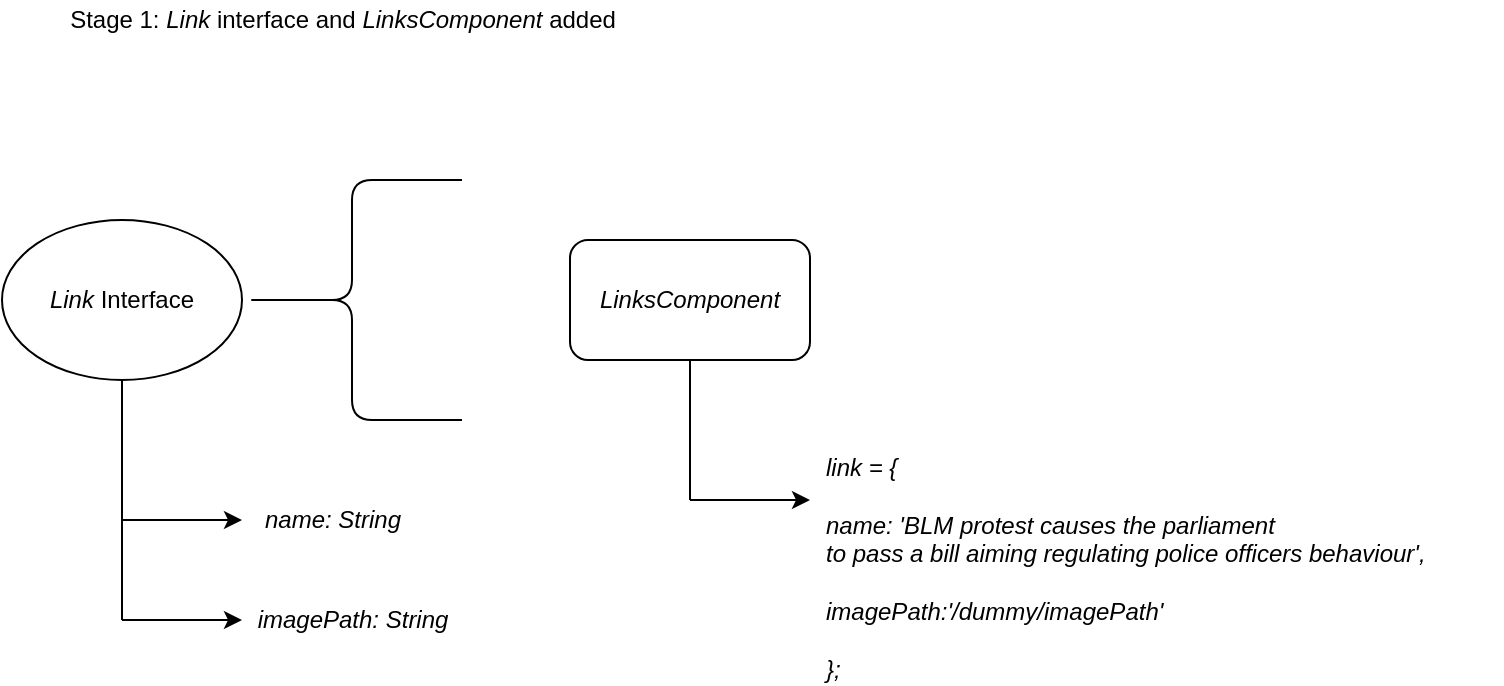 <mxfile version="14.6.10" type="github">
  <diagram id="c84FSs1QJycdeHYIc5h0" name="Page-1">
    <mxGraphModel dx="1492" dy="384" grid="1" gridSize="10" guides="1" tooltips="1" connect="1" arrows="1" fold="1" page="1" pageScale="1" pageWidth="827" pageHeight="1169" math="0" shadow="0">
      <root>
        <mxCell id="0" />
        <mxCell id="1" parent="0" />
        <mxCell id="6WloFLdq3ySwzS6vAKYb-1" value="&lt;i&gt;LinksComponent&lt;/i&gt;" style="rounded=1;whiteSpace=wrap;html=1;" vertex="1" parent="1">
          <mxGeometry x="277" y="720" width="120" height="60" as="geometry" />
        </mxCell>
        <mxCell id="6WloFLdq3ySwzS6vAKYb-2" value="&lt;i&gt;Link &lt;/i&gt;Interface" style="ellipse;whiteSpace=wrap;html=1;" vertex="1" parent="1">
          <mxGeometry x="-7" y="710" width="120" height="80" as="geometry" />
        </mxCell>
        <mxCell id="6WloFLdq3ySwzS6vAKYb-3" value="" style="endArrow=none;html=1;entryX=0.5;entryY=1;entryDx=0;entryDy=0;" edge="1" parent="1" target="6WloFLdq3ySwzS6vAKYb-2">
          <mxGeometry width="50" height="50" relative="1" as="geometry">
            <mxPoint x="53" y="860" as="sourcePoint" />
            <mxPoint x="353" y="810" as="targetPoint" />
          </mxGeometry>
        </mxCell>
        <mxCell id="6WloFLdq3ySwzS6vAKYb-4" value="" style="endArrow=classic;html=1;" edge="1" parent="1">
          <mxGeometry width="50" height="50" relative="1" as="geometry">
            <mxPoint x="53" y="860" as="sourcePoint" />
            <mxPoint x="113" y="860" as="targetPoint" />
          </mxGeometry>
        </mxCell>
        <mxCell id="6WloFLdq3ySwzS6vAKYb-5" value="" style="endArrow=none;html=1;" edge="1" parent="1">
          <mxGeometry width="50" height="50" relative="1" as="geometry">
            <mxPoint x="53" y="910" as="sourcePoint" />
            <mxPoint x="53" y="860" as="targetPoint" />
          </mxGeometry>
        </mxCell>
        <mxCell id="6WloFLdq3ySwzS6vAKYb-6" value="" style="endArrow=classic;html=1;" edge="1" parent="1">
          <mxGeometry width="50" height="50" relative="1" as="geometry">
            <mxPoint x="53" y="910" as="sourcePoint" />
            <mxPoint x="113" y="910" as="targetPoint" />
          </mxGeometry>
        </mxCell>
        <mxCell id="6WloFLdq3ySwzS6vAKYb-7" value="&lt;i&gt;name: String&lt;/i&gt;" style="text;html=1;align=center;verticalAlign=middle;resizable=0;points=[];autosize=1;strokeColor=none;" vertex="1" parent="1">
          <mxGeometry x="118" y="850" width="80" height="20" as="geometry" />
        </mxCell>
        <mxCell id="6WloFLdq3ySwzS6vAKYb-8" value="&lt;i&gt;imagePath: String&lt;/i&gt;" style="text;html=1;align=center;verticalAlign=middle;resizable=0;points=[];autosize=1;strokeColor=none;" vertex="1" parent="1">
          <mxGeometry x="113" y="900" width="110" height="20" as="geometry" />
        </mxCell>
        <mxCell id="6WloFLdq3ySwzS6vAKYb-9" value="" style="shape=curlyBracket;whiteSpace=wrap;html=1;rounded=1;" vertex="1" parent="1">
          <mxGeometry x="113" y="690" width="110" height="120" as="geometry" />
        </mxCell>
        <mxCell id="6WloFLdq3ySwzS6vAKYb-10" value="" style="endArrow=none;html=1;entryX=0.5;entryY=1;entryDx=0;entryDy=0;" edge="1" parent="1">
          <mxGeometry width="50" height="50" relative="1" as="geometry">
            <mxPoint x="337" y="850" as="sourcePoint" />
            <mxPoint x="337" y="780" as="targetPoint" />
          </mxGeometry>
        </mxCell>
        <mxCell id="6WloFLdq3ySwzS6vAKYb-11" value="" style="endArrow=classic;html=1;" edge="1" parent="1">
          <mxGeometry width="50" height="50" relative="1" as="geometry">
            <mxPoint x="337" y="850" as="sourcePoint" />
            <mxPoint x="397" y="850" as="targetPoint" />
          </mxGeometry>
        </mxCell>
        <mxCell id="6WloFLdq3ySwzS6vAKYb-12" value="&lt;i&gt;link = {&lt;br&gt;&lt;br&gt;name: &#39;BLM protest causes the parliament &lt;br&gt;to pass a bill aiming regulating police officers behaviour&#39;,&lt;br&gt;&lt;br&gt;imagePath:&#39;/dummy/imagePath&#39;&lt;br&gt;&lt;br&gt;};&lt;/i&gt;" style="text;whiteSpace=wrap;html=1;" vertex="1" parent="1">
          <mxGeometry x="403" y="820" width="340" height="70" as="geometry" />
        </mxCell>
        <mxCell id="6WloFLdq3ySwzS6vAKYb-13" value="Stage 1: &lt;i&gt;Link &lt;/i&gt;interface and &lt;i&gt;LinksComponent &lt;/i&gt;added" style="text;html=1;align=center;verticalAlign=middle;resizable=0;points=[];autosize=1;strokeColor=none;" vertex="1" parent="1">
          <mxGeometry x="18" y="600" width="290" height="20" as="geometry" />
        </mxCell>
      </root>
    </mxGraphModel>
  </diagram>
</mxfile>
